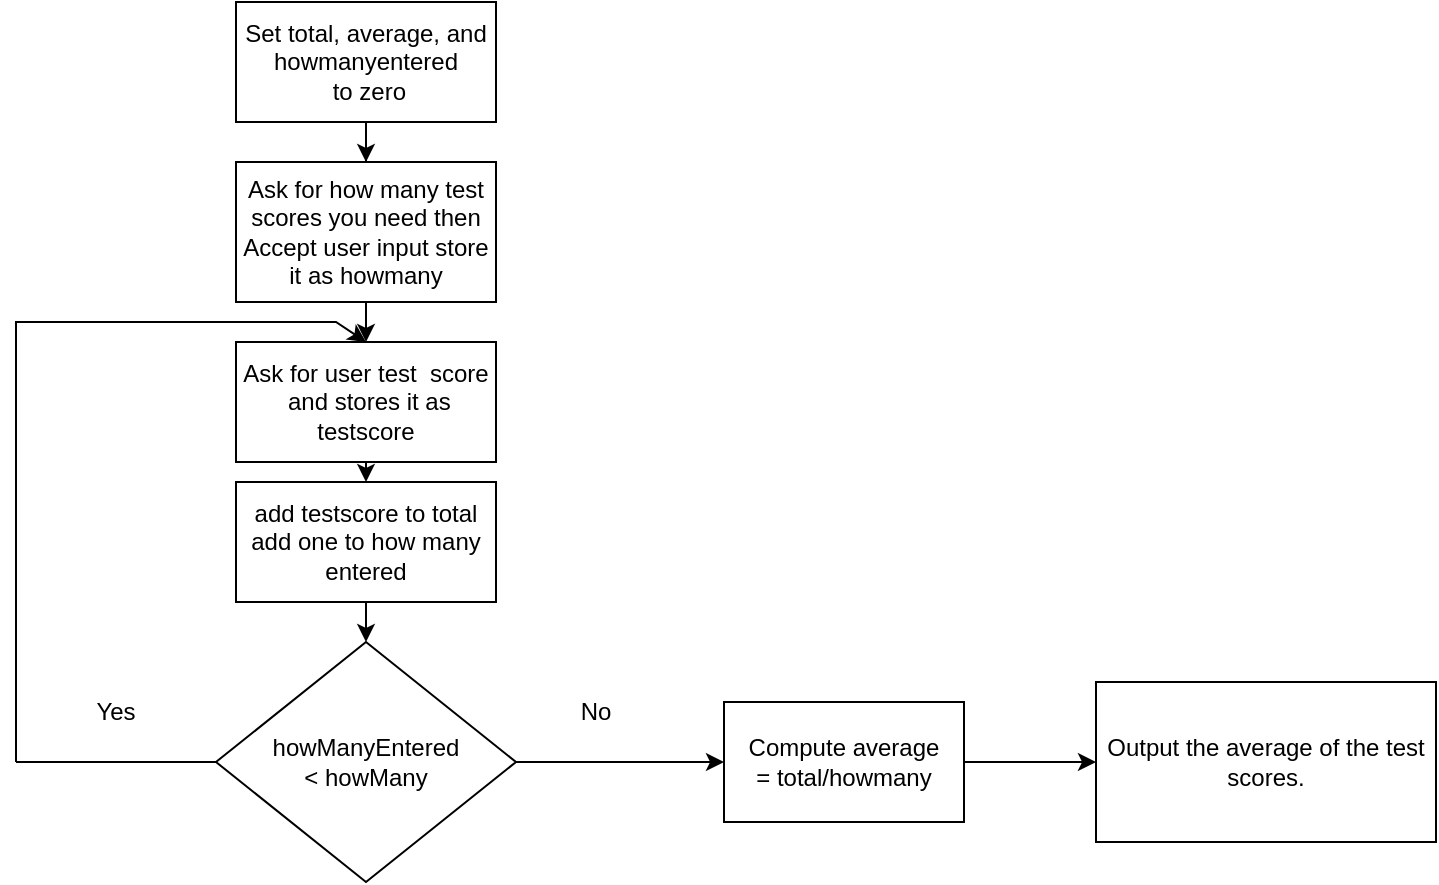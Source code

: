 <mxfile version="20.3.3" type="github">
  <diagram id="C5RBs43oDa-KdzZeNtuy" name="Page-1">
    <mxGraphModel dx="1038" dy="547" grid="1" gridSize="10" guides="1" tooltips="1" connect="1" arrows="1" fold="1" page="1" pageScale="1" pageWidth="827" pageHeight="1169" math="0" shadow="0">
      <root>
        <mxCell id="WIyWlLk6GJQsqaUBKTNV-0" />
        <mxCell id="WIyWlLk6GJQsqaUBKTNV-1" parent="WIyWlLk6GJQsqaUBKTNV-0" />
        <mxCell id="gFucHy8u-5BH7QuCvreu-7" value="" style="edgeStyle=orthogonalEdgeStyle;rounded=0;orthogonalLoop=1;jettySize=auto;html=1;entryX=0.5;entryY=0;entryDx=0;entryDy=0;" edge="1" parent="WIyWlLk6GJQsqaUBKTNV-1" source="gFucHy8u-5BH7QuCvreu-2" target="gFucHy8u-5BH7QuCvreu-4">
          <mxGeometry relative="1" as="geometry" />
        </mxCell>
        <mxCell id="gFucHy8u-5BH7QuCvreu-2" value="Set total, average, and howmanyentered&lt;br&gt;&amp;nbsp;to zero" style="rounded=0;whiteSpace=wrap;html=1;" vertex="1" parent="WIyWlLk6GJQsqaUBKTNV-1">
          <mxGeometry x="170" y="20" width="130" height="60" as="geometry" />
        </mxCell>
        <mxCell id="gFucHy8u-5BH7QuCvreu-4" value="Ask for how many test scores you need then Accept user input store it as howmany" style="rounded=0;whiteSpace=wrap;html=1;" vertex="1" parent="WIyWlLk6GJQsqaUBKTNV-1">
          <mxGeometry x="170" y="100" width="130" height="70" as="geometry" />
        </mxCell>
        <mxCell id="gFucHy8u-5BH7QuCvreu-6" value="Ask for user test&amp;nbsp; score&lt;br&gt;&amp;nbsp;and stores it as testscore" style="rounded=0;whiteSpace=wrap;html=1;" vertex="1" parent="WIyWlLk6GJQsqaUBKTNV-1">
          <mxGeometry x="170" y="190" width="130" height="60" as="geometry" />
        </mxCell>
        <mxCell id="gFucHy8u-5BH7QuCvreu-8" value="add testscore to total&lt;br&gt;add one to how many entered" style="rounded=0;whiteSpace=wrap;html=1;" vertex="1" parent="WIyWlLk6GJQsqaUBKTNV-1">
          <mxGeometry x="170" y="260" width="130" height="60" as="geometry" />
        </mxCell>
        <mxCell id="gFucHy8u-5BH7QuCvreu-11" value="" style="endArrow=none;html=1;rounded=0;entryX=0;entryY=0.5;entryDx=0;entryDy=0;" edge="1" parent="WIyWlLk6GJQsqaUBKTNV-1" target="gFucHy8u-5BH7QuCvreu-23">
          <mxGeometry width="50" height="50" relative="1" as="geometry">
            <mxPoint x="60" y="400" as="sourcePoint" />
            <mxPoint x="145" y="400" as="targetPoint" />
          </mxGeometry>
        </mxCell>
        <mxCell id="gFucHy8u-5BH7QuCvreu-12" value="Yes" style="text;html=1;strokeColor=none;fillColor=none;align=center;verticalAlign=middle;whiteSpace=wrap;rounded=0;" vertex="1" parent="WIyWlLk6GJQsqaUBKTNV-1">
          <mxGeometry x="80" y="360" width="60" height="30" as="geometry" />
        </mxCell>
        <mxCell id="gFucHy8u-5BH7QuCvreu-13" value="No" style="text;html=1;strokeColor=none;fillColor=none;align=center;verticalAlign=middle;whiteSpace=wrap;rounded=0;" vertex="1" parent="WIyWlLk6GJQsqaUBKTNV-1">
          <mxGeometry x="320" y="360" width="60" height="30" as="geometry" />
        </mxCell>
        <mxCell id="gFucHy8u-5BH7QuCvreu-15" value="" style="endArrow=classic;html=1;rounded=0;entryX=0.5;entryY=0;entryDx=0;entryDy=0;" edge="1" parent="WIyWlLk6GJQsqaUBKTNV-1" target="gFucHy8u-5BH7QuCvreu-6">
          <mxGeometry width="50" height="50" relative="1" as="geometry">
            <mxPoint x="60" y="400" as="sourcePoint" />
            <mxPoint x="230" y="180" as="targetPoint" />
            <Array as="points">
              <mxPoint x="60" y="180" />
              <mxPoint x="220" y="180" />
            </Array>
          </mxGeometry>
        </mxCell>
        <mxCell id="gFucHy8u-5BH7QuCvreu-16" value="" style="endArrow=classic;html=1;rounded=0;exitX=0.5;exitY=1;exitDx=0;exitDy=0;entryX=0.5;entryY=0;entryDx=0;entryDy=0;" edge="1" parent="WIyWlLk6GJQsqaUBKTNV-1" source="gFucHy8u-5BH7QuCvreu-6" target="gFucHy8u-5BH7QuCvreu-8">
          <mxGeometry width="50" height="50" relative="1" as="geometry">
            <mxPoint x="300" y="290" as="sourcePoint" />
            <mxPoint x="350" y="240" as="targetPoint" />
          </mxGeometry>
        </mxCell>
        <mxCell id="gFucHy8u-5BH7QuCvreu-17" value="" style="endArrow=classic;html=1;rounded=0;exitX=0.5;exitY=1;exitDx=0;exitDy=0;entryX=0.5;entryY=0;entryDx=0;entryDy=0;" edge="1" parent="WIyWlLk6GJQsqaUBKTNV-1" source="gFucHy8u-5BH7QuCvreu-8" target="gFucHy8u-5BH7QuCvreu-23">
          <mxGeometry width="50" height="50" relative="1" as="geometry">
            <mxPoint x="430" y="200" as="sourcePoint" />
            <mxPoint x="235" y="330" as="targetPoint" />
          </mxGeometry>
        </mxCell>
        <mxCell id="gFucHy8u-5BH7QuCvreu-18" value="Compute average &lt;br&gt;= total/howmany" style="rounded=0;whiteSpace=wrap;html=1;" vertex="1" parent="WIyWlLk6GJQsqaUBKTNV-1">
          <mxGeometry x="414" y="370" width="120" height="60" as="geometry" />
        </mxCell>
        <mxCell id="gFucHy8u-5BH7QuCvreu-19" value="" style="endArrow=classic;html=1;rounded=0;entryX=0;entryY=0.5;entryDx=0;entryDy=0;" edge="1" parent="WIyWlLk6GJQsqaUBKTNV-1" target="gFucHy8u-5BH7QuCvreu-18">
          <mxGeometry width="50" height="50" relative="1" as="geometry">
            <mxPoint x="310" y="400" as="sourcePoint" />
            <mxPoint x="370" y="340" as="targetPoint" />
            <Array as="points" />
          </mxGeometry>
        </mxCell>
        <mxCell id="gFucHy8u-5BH7QuCvreu-20" value="" style="endArrow=classic;html=1;rounded=0;exitX=1;exitY=0.5;exitDx=0;exitDy=0;entryX=0;entryY=0.5;entryDx=0;entryDy=0;" edge="1" parent="WIyWlLk6GJQsqaUBKTNV-1" source="gFucHy8u-5BH7QuCvreu-18" target="gFucHy8u-5BH7QuCvreu-21">
          <mxGeometry width="50" height="50" relative="1" as="geometry">
            <mxPoint x="560" y="420" as="sourcePoint" />
            <mxPoint x="600" y="390" as="targetPoint" />
          </mxGeometry>
        </mxCell>
        <mxCell id="gFucHy8u-5BH7QuCvreu-21" value="Output the average of the test scores." style="rounded=0;whiteSpace=wrap;html=1;" vertex="1" parent="WIyWlLk6GJQsqaUBKTNV-1">
          <mxGeometry x="600" y="360" width="170" height="80" as="geometry" />
        </mxCell>
        <mxCell id="gFucHy8u-5BH7QuCvreu-22" value="" style="endArrow=classic;html=1;rounded=0;exitX=0.5;exitY=1;exitDx=0;exitDy=0;entryX=0.5;entryY=0;entryDx=0;entryDy=0;" edge="1" parent="WIyWlLk6GJQsqaUBKTNV-1" source="gFucHy8u-5BH7QuCvreu-4" target="gFucHy8u-5BH7QuCvreu-6">
          <mxGeometry width="50" height="50" relative="1" as="geometry">
            <mxPoint x="300" y="180" as="sourcePoint" />
            <mxPoint x="350" y="130" as="targetPoint" />
          </mxGeometry>
        </mxCell>
        <mxCell id="gFucHy8u-5BH7QuCvreu-23" value="howManyEntered&lt;br&gt;&amp;lt; howMany" style="rhombus;whiteSpace=wrap;html=1;" vertex="1" parent="WIyWlLk6GJQsqaUBKTNV-1">
          <mxGeometry x="160" y="340" width="150" height="120" as="geometry" />
        </mxCell>
      </root>
    </mxGraphModel>
  </diagram>
</mxfile>
